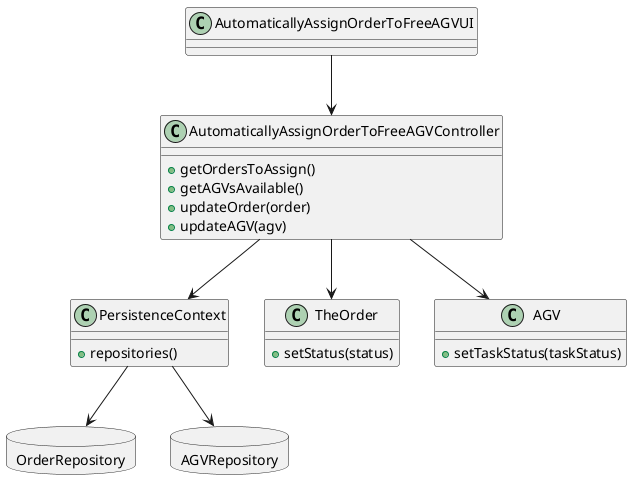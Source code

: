 @startuml

class AutomaticallyAssignOrderToFreeAGVUI{
}

class AutomaticallyAssignOrderToFreeAGVController{
+getOrdersToAssign()
+getAGVsAvailable()
+updateOrder(order)
+updateAGV(agv)
}

class PersistenceContext{
+repositories()
}

database OrderRepository{
}

database AGVRepository{
}

class TheOrder{
+setStatus(status)
}

class AGV{
+setTaskStatus(taskStatus)
}

AutomaticallyAssignOrderToFreeAGVUI --> AutomaticallyAssignOrderToFreeAGVController

AutomaticallyAssignOrderToFreeAGVController --> PersistenceContext

PersistenceContext --> OrderRepository
PersistenceContext --> AGVRepository

AutomaticallyAssignOrderToFreeAGVController --> TheOrder
AutomaticallyAssignOrderToFreeAGVController --> AGV

@enduml